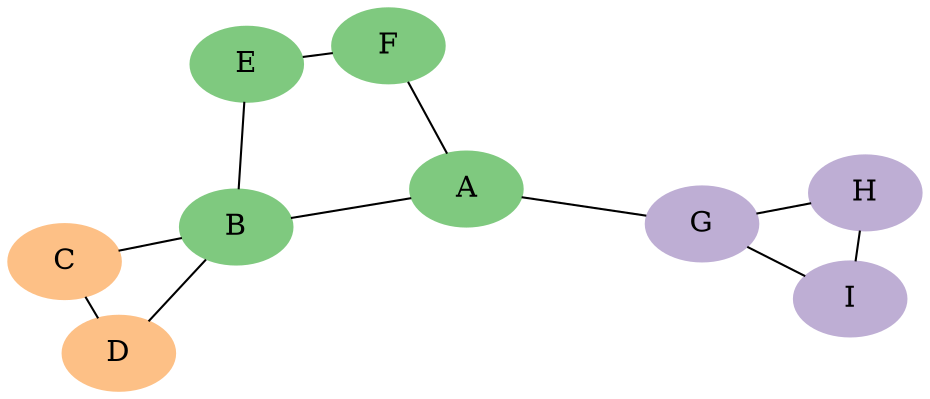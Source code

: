 graph G {
layout=sfdp; overlap=prism; overlap_scaling=-5
node[colorscheme=accent4, style=filled]
"A"[color= "1"]
"B"[color= "1"]
"C"[color= "3"]
"D"[color= "3"]
"E"[color= "1"]
"F"[color= "1"]
"G"[color= "2"]
"H"[color= "2"]
"I"[color= "2"]
"A" -- "B"
"A" -- "F"
"A" -- "G"
"B" -- "C"
"B" -- "D"
"B" -- "E"
"C" -- "D"
"E" -- "F"
"G" -- "I"
"G" -- "H"
"H" -- "I"
}
